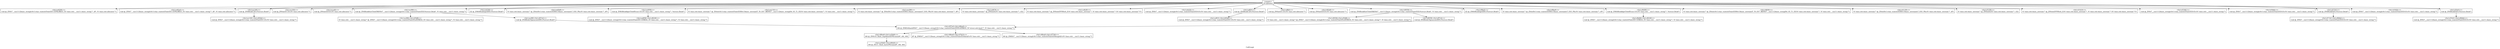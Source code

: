 digraph "CallGraph" {
	label="CallGraph";

	Node0x1cff9d0 [shape=record,label="{\<empty\>\ni32 @main()}"];
	Node0x1cff9d0 -> Node0x1d52c00;
	Node0x1cff9d0 -> Node0x1d463d0;
	Node0x1cff9d0 -> Node0x1cfe3b0;
	Node0x1cff9d0 -> Node0x1cf27d0;
	Node0x1cff9d0 -> Node0x1d464d0;
	Node0x1cff9d0 -> Node0x1d465d0;
	Node0x1cff9d0 -> Node0x1d4a660;
	Node0x1cff9d0 -> Node0x1d4cb20;
	Node0x1cff9d0 -> Node0x1d4cc20;
	Node0x1cff9d0 -> Node0x1d50510;
	Node0x1cff9d0 -> Node0x1d50610;
	Node0x1cff9d0 -> Node0x1d50710;
	Node0x1cff9d0 -> Node0x1d50810;
	Node0x1cff9d0 -> Node0x1d50910;
	Node0x1cff9d0 -> Node0x1d50a10;
	Node0x1cff9d0 -> Node0x1d52b00;
	Node0x1cff9d0 -> Node0x1d52d00;
	Node0x1cff9d0 -> Node0x1d52e00;
	Node0x1cff9d0 -> Node0x1d57ea0;
	Node0x1cff9d0 -> Node0x1d5a360;
	Node0x1cff9d0 -> Node0x1d5a460;
	Node0x1cff9d0 -> Node0x1d5dd50;
	Node0x1cff9d0 -> Node0x1d5de50;
	Node0x1cff9d0 -> Node0x1d5df80;
	Node0x1cff9d0 -> Node0x1d5e130;
	Node0x1cff9d0 -> Node0x1d5e2e0;
	Node0x1cff9d0 -> Node0x1d5e490;
	Node0x1cff9d0 -> Node0x1d5e640;
	Node0x1cff9d0 -> Node0x1d60660;
	Node0x1cff9d0 -> Node0x1d60810;
	Node0x1cfe3b0 [shape=record,label="{\<0x1cec160-\>\>\nvoid @_ZN4BookC2Ev(%struct.Book*)}"];
	Node0x1cfe3b0 -> Node0x1d62830;
	Node0x1cf27d0 [shape=record,label="{\<0x1cec350-\>\>\nvoid @_ZNSaIcEC1Ev(%\"class.std::allocator\"*)}"];
	Node0x1d463d0 [shape=record,label="{\<0x1ce82a0-\>\>\nvoid @_ZNSt7__cxx1112basic_stringIcSt11char_traitsIcESaIcEEC1EPKcRKS3_(%\"class.std::__cxx11::basic_string\"*, i8*, %\"class.std::allocator\"*)}"];
	Node0x1d464d0 [shape=record,label="{\<0x1ceca40-\>\>\nvoid @_ZNSaIcED1Ev(%\"class.std::allocator\"*)}"];
	Node0x1d465d0 [shape=record,label="{\<0x1cecf08-\>\>\nvoid @_ZN4Book8setTitleERKNSt7__cxx1112basic_stringIcSt11char_traitsIcESaIcEEE(%struct.Book*, %\"class.std::__cxx11::basic_string\"*)}"];
	Node0x1d465d0 -> Node0x1d629e0;
	Node0x1d465d0 -> Node0x1d62da0;
	Node0x1d4a660 [shape=record,label="{\<0x1ced180-\>\>\ni32 @_ZNK4Book5getIDEv(%struct.Book*)}"];
	Node0x1d4cb20 [shape=record,label="{\<0x1ced5d8-\>\>\n%\"class.std::basic_ostream\"* @_ZStlsISt11char_traitsIcEERSt13basic_ostreamIcT_ES5_PKc(%\"class.std::basic_ostream\"*, i8*)}"];
	Node0x1d4cc20 [shape=record,label="{\<0x1ced958-\>\>\nvoid @_ZNK4Book8getTitleB5cxx11Ev(%\"class.std::__cxx11::basic_string\"*, %struct.Book*)}"];
	Node0x1d4cc20 -> Node0x1d51460;
	Node0x1d50510 [shape=record,label="{\<0x1cee118-\>\>\n%\"class.std::basic_ostream\"* @_ZStlsIcSt11char_traitsIcESaIcEERSt13basic_ostreamIT_T0_ES7_RKNSt7__cxx1112basic_stringIS4_S5_T1_EE(%\"class.std::basic_ostream\"*, %\"class.std::__cxx11::basic_string\"*)}"];
	Node0x1d50610 [shape=record,label="{\<0x1cee398-\>\>\n%\"class.std::basic_ostream\"* @_ZStlsISt11char_traitsIcEERSt13basic_ostreamIcT_ES5_PKc(%\"class.std::basic_ostream\"*, i8*)}"];
	Node0x1d50710 [shape=record,label="{\<0x1cef678-\>\>\n%\"class.std::basic_ostream\"* @_ZNSolsEi(%\"class.std::basic_ostream\"*, i32)}"];
	Node0x1d50810 [shape=record,label="{\<0x1cefb38-\>\>\n%\"class.std::basic_ostream\"* @_ZNSolsEPFRSoS_E(%\"class.std::basic_ostream\"*, %\"class.std::basic_ostream\"* (%\"class.std::basic_ostream\"*)*)}"];
	Node0x1d50910 [shape=record,label="{\<0x1cefe20-\>\>\nvoid @_ZNSt7__cxx1112basic_stringIcSt11char_traitsIcESaIcEED1Ev(%\"class.std::__cxx11::basic_string\"*)}"];
	Node0x1d50a10 [shape=record,label="{\<0x1ceff10-\>\>\nvoid @_ZN4BookC2Ev(%struct.Book*)}"];
	Node0x1d50a10 -> Node0x1d54a20;
	Node0x1d52b00 [shape=record,label="{\<0x1ceffb0-\>\>\nvoid @_ZNSaIcEC1Ev(%\"class.std::allocator\"*)}"];
	Node0x1d52c00 [shape=record,label="{\<0x1ce6200-\>\>\nvoid @_ZNSt7__cxx1112basic_stringIcSt11char_traitsIcESaIcEEC1EPKcRKS3_(%\"class.std::__cxx11::basic_string\"*, i8*, %\"class.std::allocator\"*)}"];
	Node0x1d52d00 [shape=record,label="{\<0x1cf02d0-\>\>\nvoid @_ZNSaIcED1Ev(%\"class.std::allocator\"*)}"];
	Node0x1d52e00 [shape=record,label="{\<0x1cf0558-\>\>\nvoid @_ZN4Book8setTitleERKNSt7__cxx1112basic_stringIcSt11char_traitsIcESaIcEEE(%struct.Book*, %\"class.std::__cxx11::basic_string\"*)}"];
	Node0x1d52e00 -> Node0x1d55a30;
	Node0x1d52e00 -> Node0x1d588f0;
	Node0x1d57ea0 [shape=record,label="{\<0x1cf06e0-\>\>\ni32 @_ZNK4Book5getIDEv(%struct.Book*)}"];
	Node0x1d5a360 [shape=record,label="{\<0x1cf0be8-\>\>\n%\"class.std::basic_ostream\"* @_ZStlsISt11char_traitsIcEERSt13basic_ostreamIcT_ES5_PKc(%\"class.std::basic_ostream\"*, i8*)}"];
	Node0x1d5a460 [shape=record,label="{\<0x1cf0d08-\>\>\nvoid @_ZNK4Book8getTitleB5cxx11Ev(%\"class.std::__cxx11::basic_string\"*, %struct.Book*)}"];
	Node0x1d5a460 -> Node0x1d366e0;
	Node0x1d5dd50 [shape=record,label="{\<0x1cf0f38-\>\>\n%\"class.std::basic_ostream\"* @_ZStlsIcSt11char_traitsIcESaIcEERSt13basic_ostreamIT_T0_ES7_RKNSt7__cxx1112basic_stringIS4_S5_T1_EE(%\"class.std::basic_ostream\"*, %\"class.std::__cxx11::basic_string\"*)}"];
	Node0x1d5de50 [shape=record,label="{\<0x1cf1138-\>\>\n%\"class.std::basic_ostream\"* @_ZStlsISt11char_traitsIcEERSt13basic_ostreamIcT_ES5_PKc(%\"class.std::basic_ostream\"*, i8*)}"];
	Node0x1d5df80 [shape=record,label="{\<0x1cf1258-\>\>\n%\"class.std::basic_ostream\"* @_ZNSolsEi(%\"class.std::basic_ostream\"*, i32)}"];
	Node0x1d5e130 [shape=record,label="{\<0x1cf1418-\>\>\n%\"class.std::basic_ostream\"* @_ZNSolsEPFRSoS_E(%\"class.std::basic_ostream\"*, %\"class.std::basic_ostream\"* (%\"class.std::basic_ostream\"*)*)}"];
	Node0x1d5e2e0 [shape=record,label="{\<0x1cf1540-\>\>\nvoid @_ZNSt7__cxx1112basic_stringIcSt11char_traitsIcESaIcEED1Ev(%\"class.std::__cxx11::basic_string\"*)}"];
	Node0x1d5e490 [shape=record,label="{\<0x1cf16b0-\>\>\nvoid @_ZNSt7__cxx1112basic_stringIcSt11char_traitsIcESaIcEED1Ev(%\"class.std::__cxx11::basic_string\"*)}"];
	Node0x1d5e640 [shape=record,label="{\<0x1cf17e0-\>\>\nvoid @_ZN4BookD2Ev(%struct.Book*)}"];
	Node0x1d5e640 -> Node0x1d36890;
	Node0x1d60660 [shape=record,label="{\<0x1cf1920-\>\>\nvoid @_ZNSt7__cxx1112basic_stringIcSt11char_traitsIcESaIcEED1Ev(%\"class.std::__cxx11::basic_string\"*)}"];
	Node0x1d60810 [shape=record,label="{\<0x1cf19c0-\>\>\nvoid @_ZN4BookD2Ev(%struct.Book*)}"];
	Node0x1d60810 -> Node0x1d36a40;
	Node0x1d62830 [shape=record,label="{\<0x1cec160-\>0x1cf45b0-\>\>\nvoid @_ZNSt7__cxx1112basic_stringIcSt11char_traitsIcESaIcEEC1Ev(%\"class.std::__cxx11::basic_string\"*)}"];
	Node0x1d629e0 [shape=record,label="{\<0x1cecf08-\>0x1cf54f8-\>\>\n%\"class.std::__cxx11::basic_string\"* @_ZNSt7__cxx1112basic_stringIcSt11char_traitsIcESaIcEEaSERKS4_(%\"class.std::__cxx11::basic_string\"*, %\"class.std::__cxx11::basic_string\"*)}"];
	Node0x1d62da0 [shape=record,label="{\<0x1cecf08-\>0x1cf57e0-\>\>\nvoid @_ZN4Book10generateIDEv(%struct.Book*)}"];
	Node0x1d62da0 -> Node0x1d36bf0;
	Node0x1d51460 [shape=record,label="{\<0x1ced958-\>0x1cf6248-\>\>\nvoid @_ZNSt7__cxx1112basic_stringIcSt11char_traitsIcESaIcEEC1ERKS4_(%\"class.std::__cxx11::basic_string\"*, %\"class.std::__cxx11::basic_string\"*)}"];
	Node0x1d54a20 [shape=record,label="{\<0x1ceff10-\>0x1cf45b0-\>\>\nvoid @_ZNSt7__cxx1112basic_stringIcSt11char_traitsIcESaIcEEC1Ev(%\"class.std::__cxx11::basic_string\"*)}"];
	Node0x1d55a30 [shape=record,label="{\<0x1cf0558-\>0x1cf54f8-\>\>\n%\"class.std::__cxx11::basic_string\"* @_ZNSt7__cxx1112basic_stringIcSt11char_traitsIcESaIcEEaSERKS4_(%\"class.std::__cxx11::basic_string\"*, %\"class.std::__cxx11::basic_string\"*)}"];
	Node0x1d588f0 [shape=record,label="{\<0x1cf0558-\>0x1cf57e0-\>\>\nvoid @_ZN4Book10generateIDEv(%struct.Book*)}"];
	Node0x1d588f0 -> Node0x1d36bf0;
	Node0x1d366e0 [shape=record,label="{\<0x1cf0d08-\>0x1cf6248-\>\>\nvoid @_ZNSt7__cxx1112basic_stringIcSt11char_traitsIcESaIcEEC1ERKS4_(%\"class.std::__cxx11::basic_string\"*, %\"class.std::__cxx11::basic_string\"*)}"];
	Node0x1d36890 [shape=record,label="{\<0x1cf17e0-\>0x1cf66b0-\>\>\nvoid @_ZNSt7__cxx1112basic_stringIcSt11char_traitsIcESaIcEED1Ev(%\"class.std::__cxx11::basic_string\"*)}"];
	Node0x1d36a40 [shape=record,label="{\<0x1cf19c0-\>0x1cf66b0-\>\>\nvoid @_ZNSt7__cxx1112basic_stringIcSt11char_traitsIcESaIcEED1Ev(%\"class.std::__cxx11::basic_string\"*)}"];
	Node0x1d36bf0 [shape=record,label="{\<0x1cf57e0-\>0x1cf6ba8-\>\>\ni64 @_ZNKSt4hashINSt7__cxx1112basic_stringIcSt11char_traitsIcESaIcEEEEclERKS5_(%\"struct.std::hash\"*, %\"class.std::__cxx11::basic_string\"*)}"];
	Node0x1d36bf0 -> Node0x1d75760;
	Node0x1d36bf0 -> Node0x1d39d30;
	Node0x1d36bf0 -> Node0x1d58a20;
	Node0x1d39d30 [shape=record,label="{\<0x1cf6ba8-\>0x1cf7410-\>\>\ni8* @_ZNKSt7__cxx1112basic_stringIcSt11char_traitsIcESaIcEE4dataEv(%\"class.std::__cxx11::basic_string\"*)}"];
	Node0x1d58a20 [shape=record,label="{\<0x1cf6ba8-\>0x1cf7740-\>\>\ni64 @_ZNKSt7__cxx1112basic_stringIcSt11char_traitsIcESaIcEE6lengthEv(%\"class.std::__cxx11::basic_string\"*)}"];
	Node0x1d75760 [shape=record,label="{\<0x1cf6ba8-\>0x1ce50d0-\>\>\ni64 @_ZNSt10_Hash_impl4hashEPKvmm(i8*, i64, i64)}"];
	Node0x1d75760 -> Node0x1d79870;
	Node0x1d79870 [shape=record,label="{\<0x1ce50d0-\>0x1cf84d0-\>\>\ni64 @_ZSt11_Hash_bytesPKvmm(i8*, i64, i64)}"];
}
